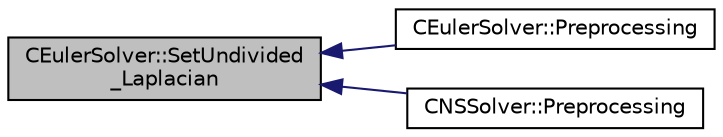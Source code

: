 digraph "CEulerSolver::SetUndivided_Laplacian"
{
  edge [fontname="Helvetica",fontsize="10",labelfontname="Helvetica",labelfontsize="10"];
  node [fontname="Helvetica",fontsize="10",shape=record];
  rankdir="LR";
  Node4079 [label="CEulerSolver::SetUndivided\l_Laplacian",height=0.2,width=0.4,color="black", fillcolor="grey75", style="filled", fontcolor="black"];
  Node4079 -> Node4080 [dir="back",color="midnightblue",fontsize="10",style="solid",fontname="Helvetica"];
  Node4080 [label="CEulerSolver::Preprocessing",height=0.2,width=0.4,color="black", fillcolor="white", style="filled",URL="$class_c_euler_solver.html#a8b89e1bfce33284c2d8f5f00f82f3f3f",tooltip="Compute primitive variables and their gradients. "];
  Node4079 -> Node4081 [dir="back",color="midnightblue",fontsize="10",style="solid",fontname="Helvetica"];
  Node4081 [label="CNSSolver::Preprocessing",height=0.2,width=0.4,color="black", fillcolor="white", style="filled",URL="$class_c_n_s_solver.html#a028c83d18cf8520dff2f9628d8a04e4b",tooltip="Restart residual and compute gradients. "];
}
